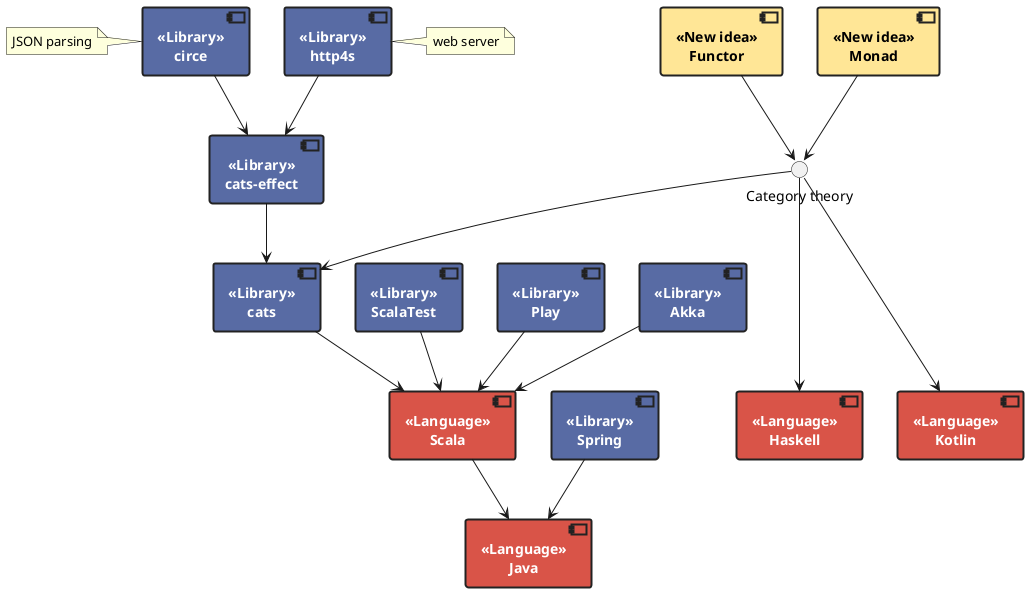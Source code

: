 @startuml

skinparam defaultTextAlignment center

skinparam component {
  fontStyle bold
  fontColor white
  backgroundColor #586ba4
  borderColor #222
  borderThickness 2
}

skinparam component<< New idea >> {
  fontColor black
  backgroundColor #ffe696
}

skinparam component<< Language >> {
  fontColor white
  backgroundColor #d95448
}

component scala as "Scala" << Language >>

component cats as "cats" << Library >>
component scalatest as "ScalaTest" << Library >>

cats --> scala
scalatest --> scala

component cats_effect as "cats-effect" << Library >>
cats_effect --> cats

component functor as "Functor" << New idea >>
component monad as "Monad" << New idea >>

interface category_theory as "Category theory"

functor --> category_theory
monad --> category_theory

component haskell as "Haskell" << Language >>
component kotlin as "Kotlin" << Language >>

category_theory --> cats
category_theory ---> haskell
category_theory ---> kotlin

component circe as "circe" << Library >>
component http4s as "http4s" << Library >>

circe --> cats_effect
http4s --> cats_effect

note left of circe : JSON parsing
note right of http4s : web server

component play as "Play" << Library >>
component akka as "Akka" << Library >>

play --> scala
akka --> scala

component java as "Java" << Language >>
component spring as "Spring" << Library >>

scala --> java
spring --> java

@enduml
